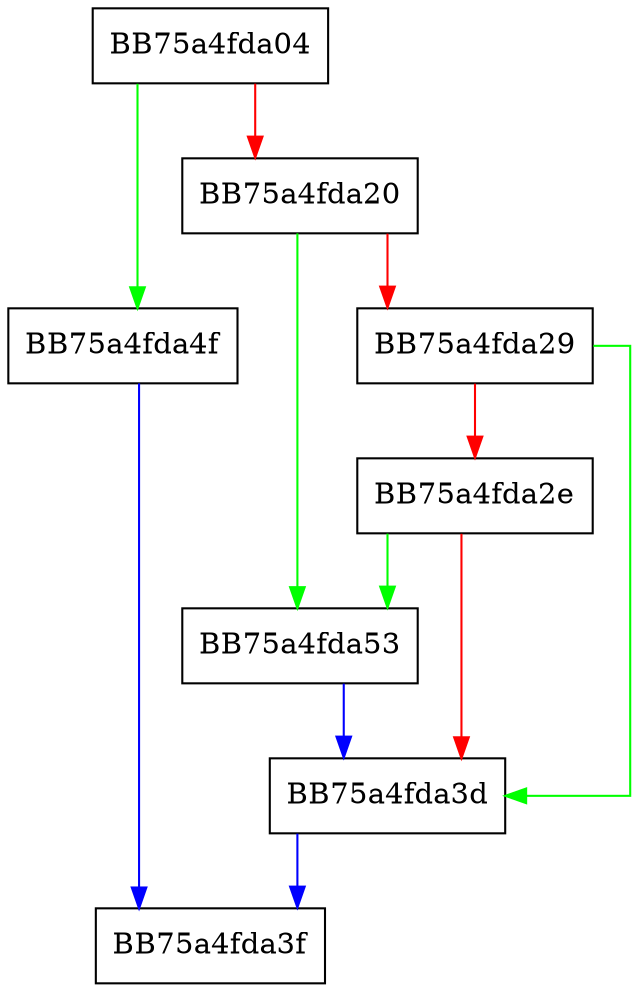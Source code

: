 digraph ShouldExcludeProcessDlpChecks {
  node [shape="box"];
  graph [splines=ortho];
  BB75a4fda04 -> BB75a4fda4f [color="green"];
  BB75a4fda04 -> BB75a4fda20 [color="red"];
  BB75a4fda20 -> BB75a4fda53 [color="green"];
  BB75a4fda20 -> BB75a4fda29 [color="red"];
  BB75a4fda29 -> BB75a4fda3d [color="green"];
  BB75a4fda29 -> BB75a4fda2e [color="red"];
  BB75a4fda2e -> BB75a4fda53 [color="green"];
  BB75a4fda2e -> BB75a4fda3d [color="red"];
  BB75a4fda3d -> BB75a4fda3f [color="blue"];
  BB75a4fda4f -> BB75a4fda3f [color="blue"];
  BB75a4fda53 -> BB75a4fda3d [color="blue"];
}